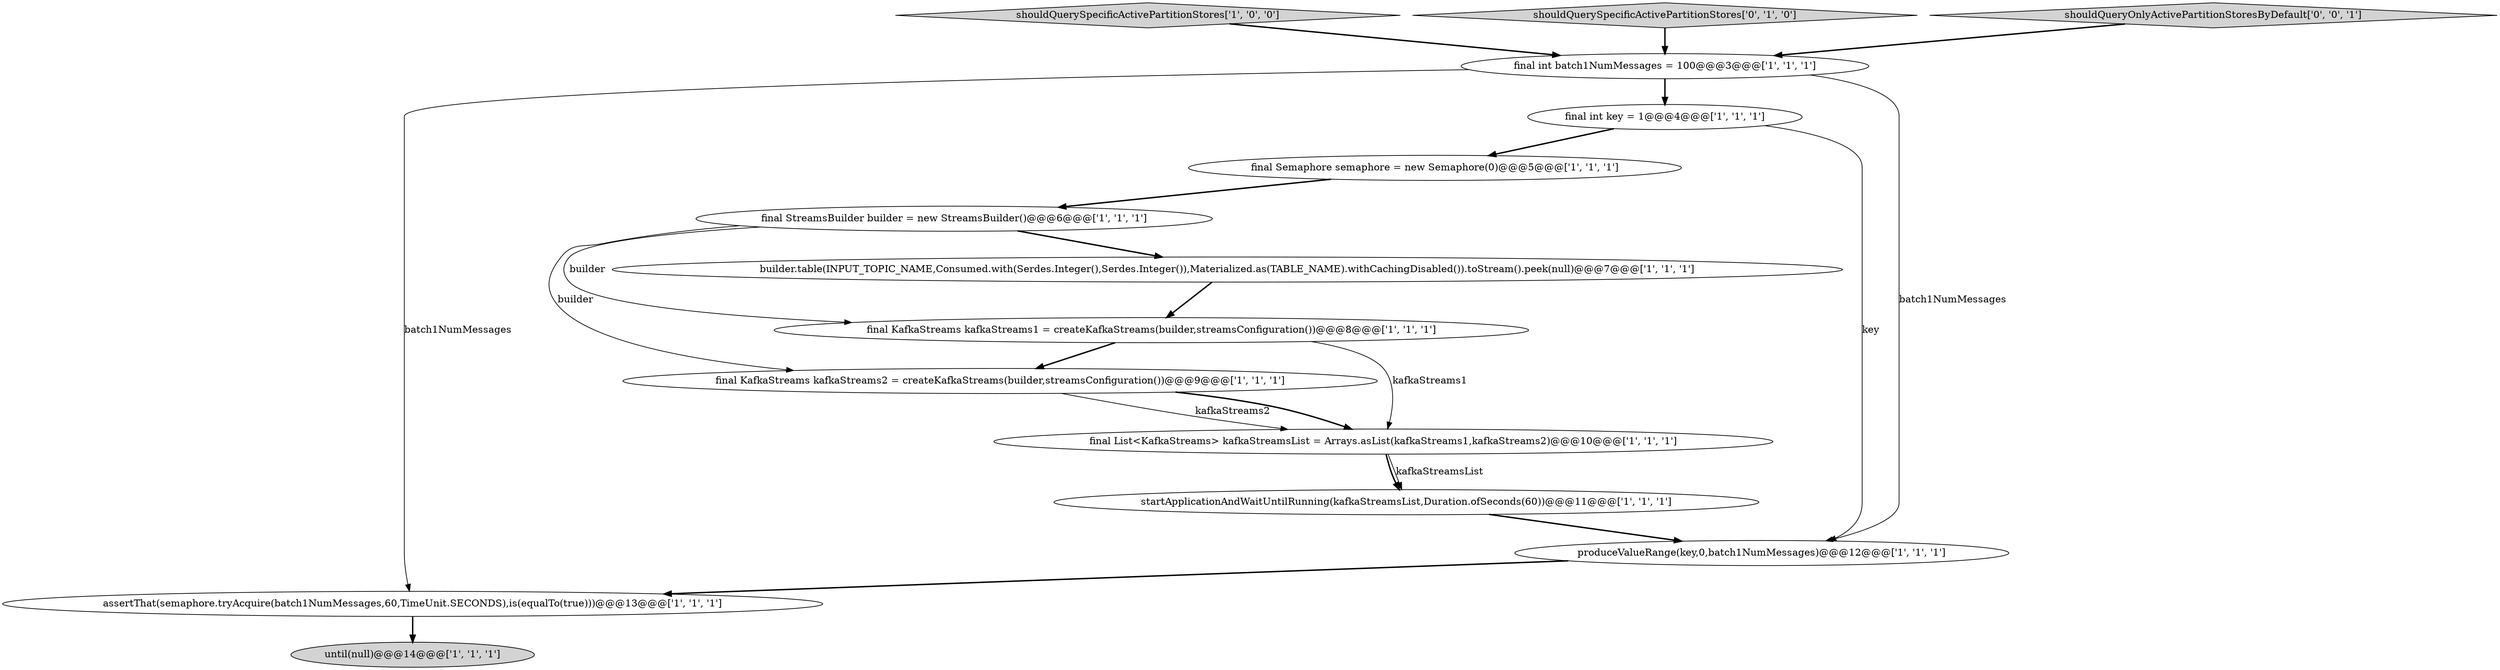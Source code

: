 digraph {
10 [style = filled, label = "final KafkaStreams kafkaStreams2 = createKafkaStreams(builder,streamsConfiguration())@@@9@@@['1', '1', '1']", fillcolor = white, shape = ellipse image = "AAA0AAABBB1BBB"];
12 [style = filled, label = "final List<KafkaStreams> kafkaStreamsList = Arrays.asList(kafkaStreams1,kafkaStreams2)@@@10@@@['1', '1', '1']", fillcolor = white, shape = ellipse image = "AAA0AAABBB1BBB"];
6 [style = filled, label = "final Semaphore semaphore = new Semaphore(0)@@@5@@@['1', '1', '1']", fillcolor = white, shape = ellipse image = "AAA0AAABBB1BBB"];
1 [style = filled, label = "assertThat(semaphore.tryAcquire(batch1NumMessages,60,TimeUnit.SECONDS),is(equalTo(true)))@@@13@@@['1', '1', '1']", fillcolor = white, shape = ellipse image = "AAA0AAABBB1BBB"];
4 [style = filled, label = "final int batch1NumMessages = 100@@@3@@@['1', '1', '1']", fillcolor = white, shape = ellipse image = "AAA0AAABBB1BBB"];
2 [style = filled, label = "shouldQuerySpecificActivePartitionStores['1', '0', '0']", fillcolor = lightgray, shape = diamond image = "AAA0AAABBB1BBB"];
8 [style = filled, label = "final StreamsBuilder builder = new StreamsBuilder()@@@6@@@['1', '1', '1']", fillcolor = white, shape = ellipse image = "AAA0AAABBB1BBB"];
11 [style = filled, label = "final int key = 1@@@4@@@['1', '1', '1']", fillcolor = white, shape = ellipse image = "AAA0AAABBB1BBB"];
13 [style = filled, label = "shouldQuerySpecificActivePartitionStores['0', '1', '0']", fillcolor = lightgray, shape = diamond image = "AAA0AAABBB2BBB"];
0 [style = filled, label = "final KafkaStreams kafkaStreams1 = createKafkaStreams(builder,streamsConfiguration())@@@8@@@['1', '1', '1']", fillcolor = white, shape = ellipse image = "AAA0AAABBB1BBB"];
7 [style = filled, label = "produceValueRange(key,0,batch1NumMessages)@@@12@@@['1', '1', '1']", fillcolor = white, shape = ellipse image = "AAA0AAABBB1BBB"];
9 [style = filled, label = "startApplicationAndWaitUntilRunning(kafkaStreamsList,Duration.ofSeconds(60))@@@11@@@['1', '1', '1']", fillcolor = white, shape = ellipse image = "AAA0AAABBB1BBB"];
5 [style = filled, label = "until(null)@@@14@@@['1', '1', '1']", fillcolor = lightgray, shape = ellipse image = "AAA0AAABBB1BBB"];
14 [style = filled, label = "shouldQueryOnlyActivePartitionStoresByDefault['0', '0', '1']", fillcolor = lightgray, shape = diamond image = "AAA0AAABBB3BBB"];
3 [style = filled, label = "builder.table(INPUT_TOPIC_NAME,Consumed.with(Serdes.Integer(),Serdes.Integer()),Materialized.as(TABLE_NAME).withCachingDisabled()).toStream().peek(null)@@@7@@@['1', '1', '1']", fillcolor = white, shape = ellipse image = "AAA0AAABBB1BBB"];
11->7 [style = solid, label="key"];
2->4 [style = bold, label=""];
13->4 [style = bold, label=""];
4->11 [style = bold, label=""];
10->12 [style = solid, label="kafkaStreams2"];
8->0 [style = solid, label="builder"];
11->6 [style = bold, label=""];
0->12 [style = solid, label="kafkaStreams1"];
6->8 [style = bold, label=""];
4->1 [style = solid, label="batch1NumMessages"];
8->3 [style = bold, label=""];
10->12 [style = bold, label=""];
0->10 [style = bold, label=""];
12->9 [style = bold, label=""];
3->0 [style = bold, label=""];
7->1 [style = bold, label=""];
14->4 [style = bold, label=""];
12->9 [style = solid, label="kafkaStreamsList"];
8->10 [style = solid, label="builder"];
4->7 [style = solid, label="batch1NumMessages"];
1->5 [style = bold, label=""];
9->7 [style = bold, label=""];
}
